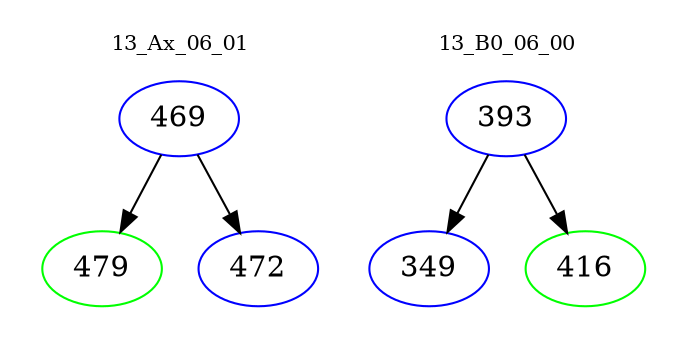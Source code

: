 digraph{
subgraph cluster_0 {
color = white
label = "13_Ax_06_01";
fontsize=10;
T0_469 [label="469", color="blue"]
T0_469 -> T0_479 [color="black"]
T0_479 [label="479", color="green"]
T0_469 -> T0_472 [color="black"]
T0_472 [label="472", color="blue"]
}
subgraph cluster_1 {
color = white
label = "13_B0_06_00";
fontsize=10;
T1_393 [label="393", color="blue"]
T1_393 -> T1_349 [color="black"]
T1_349 [label="349", color="blue"]
T1_393 -> T1_416 [color="black"]
T1_416 [label="416", color="green"]
}
}
